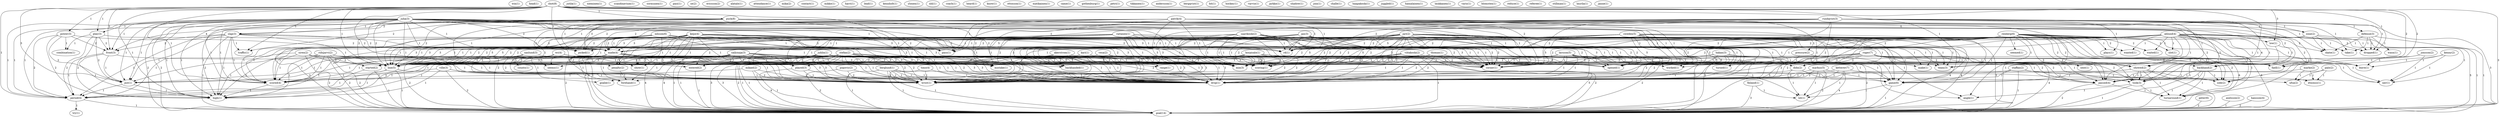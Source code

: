 digraph G {
  win [ label="win(1)" ];
  head [ label="head(1)" ];
  shot [ label="shot(8)" ];
  puck [ label="puck(8)" ];
  low [ label="low(1)" ];
  power [ label="power(3)" ];
  play [ label="play(3)" ];
  front [ label="front(3)" ];
  backhand [ label="backhand(2)" ];
  traffic [ label="traffic(1)" ];
  made [ label="made(4)" ];
  showed [ label="showed(2)" ];
  didn [ label="didn(2)" ];
  dropped [ label="dropped(1)" ];
  corner [ label="corner(1)" ];
  put [ label="put(1)" ];
  period [ label="period(4)" ];
  line [ label="line(5)" ];
  angle [ label="angle(1)" ];
  forehand [ label="forehand(1)" ];
  scored [ label="scored(4)" ];
  wrist [ label="wrist(1)" ];
  high [ label="high(1)" ];
  goal [ label="goal(14)" ];
  slap [ label="slap(3)" ];
  backhanded [ label="backhanded(1)" ];
  took [ label="took(3)" ];
  mistake [ label="mistake(1)" ];
  passed [ label="passed(4)" ];
  turnaround [ label="turnaround(1)" ];
  side [ label="side(2)" ];
  jutila [ label="jutila(1)" ];
  rundqvist [ label="rundqvist(3)" ];
  picked [ label="picked(1)" ];
  pass [ label="pass(1)" ];
  defense [ label="defense(3)" ];
  zone [ label="zone(2)" ];
  take [ label="take(1)" ];
  rd [ label="rd(1)" ];
  skate [ label="skate(1)" ];
  opened [ label="opened(1)" ];
  team [ label="team(3)" ];
  min [ label="min(3)" ];
  scoring [ label="scoring(1)" ];
  entered [ label="entered(2)" ];
  plays [ label="plays(1)" ];
  drop [ label="drop(1)" ];
  combination [ label="combination(1)" ];
  nilsson [ label="nilsson(6)" ];
  seems [ label="seems(1)" ];
  started [ label="started(2)" ];
  keijo [ label="keijo(2)" ];
  show [ label="show(1)" ];
  played [ label="played(3)" ];
  nieminen [ label="nieminen(1)" ];
  juha [ label="juha(1)" ];
  scandinavium [ label="scandinavium(1)" ];
  sormunen [ label="sormunen(1)" ];
  patrik [ label="patrik(4)" ];
  pasi [ label="pasi(1)" ];
  se [ label="se(2)" ];
  raitanen [ label="raitanen(1)" ];
  ericsson [ label="ericsson(2)" ];
  alatalo [ label="alatalo(1)" ];
  attendance [ label="attendance(1)" ];
  mika [ label="mika(2)" ];
  wasn [ label="wasn(1)" ];
  contact [ label="contact(1)" ];
  mikko [ label="mikko(1)" ];
  sweden [ label="sweden(1)" ];
  pressure [ label="pressure(2)" ];
  game [ label="game(6)" ];
  turned [ label="turned(1)" ];
  harri [ label="harri(1)" ];
  saarikoski [ label="saarikoski(2)" ];
  lead [ label="lead(1)" ];
  jan [ label="jan(3)" ];
  worked [ label="worked(1)" ];
  renberg [ label="renberg(2)" ];
  wanted [ label="wanted(1)" ];
  waited [ label="waited(1)" ];
  seemed [ label="seemed(1)" ];
  slot [ label="slot(1)" ];
  kennholt [ label="kennholt(1)" ];
  ylonen [ label="ylonen(1)" ];
  jari [ label="jari(2)" ];
  make [ label="make(1)" ];
  nhl [ label="nhl(1)" ];
  range [ label="range(1)" ];
  penalty [ label="penalty(2)" ];
  ahlund [ label="ahlund(4)" ];
  leave [ label="leave(1)" ];
  faell [ label="faell(1)" ];
  ner [ label="ner(1)" ];
  coach [ label="coach(1)" ];
  thomas [ label="thomas(1)" ];
  heard [ label="heard(1)" ];
  viitakoski [ label="viitakoski(2)" ];
  jari [ label="jari(2)" ];
  know [ label="know(1)" ];
  stefan [ label="stefan(5)" ];
  wc [ label="wc(4)" ];
  counts [ label="counts(1)" ];
  goalie [ label="goalie(1)" ];
  lot [ label="lot(1)" ];
  roger [ label="roger(7)" ];
  sent [ label="sent(1)" ];
  larsson [ label="larsson(5)" ];
  ottosson [ label="ottosson(1)" ];
  juha [ label="juha(3)" ];
  matikainen [ label="matikainen(1)" ];
  came [ label="came(1)" ];
  sailynoja [ label="sailynoja(2)" ];
  gothenburg [ label="gothenburg(1)" ];
  petri [ label="petri(1)" ];
  palo [ label="palo(2)" ];
  ufsa [ label="ufsa(2)" ];
  etxonss [ label="etxonss(1)" ];
  juhlin [ label="juhlin(3)" ];
  vesa [ label="vesa(2)" ];
  tikkanen [ label="tikkanen(1)" ];
  sailynoja [ label="sailynoja(3)" ];
  andersson [ label="andersson(1)" ];
  korpisalo [ label="korpisalo(1)" ];
  bergqvist [ label="bergqvist(1)" ];
  bit [ label="bit(1)" ];
  kari [ label="kari(1)" ];
  hockey [ label="hockey(1)" ];
  kenny [ label="kenny(2)" ];
  varvio [ label="varvio(1)" ];
  hakan [ label="hakan(3)" ];
  jarkko [ label="jarkko(1)" ];
  jonsson [ label="jonsson(2)" ];
  keijo [ label="keijo(4)" ];
  akerstrom [ label="akerstrom(1)" ];
  try [ label="try(1)" ];
  naslund [ label="naslund(3)" ];
  riihijarvi [ label="riihijarvi(1)" ];
  stefan [ label="stefan(2)" ];
  shadow [ label="shadow(1)" ];
  sweden [ label="sweden(5)" ];
  join [ label="join(1)" ];
  siren [ label="siren(2)" ];
  marko [ label="marko(2)" ];
  ville [ label="ville(3)" ];
  markus [ label="markus(5)" ];
  challe [ label="challe(1)" ];
  juhlin [ label="juhlin(1)" ];
  popovic [ label="popovic(2)" ];
  berglund [ label="berglund(1)" ];
  haapakoski [ label="haapakoski(1)" ];
  staffan [ label="staffan(2)" ];
  juggled [ label="juggled(1)" ];
  hamalainen [ label="hamalainen(1)" ];
  timo [ label="timo(4)" ];
  laukkanen [ label="laukkanen(1)" ];
  varis [ label="varis(1)" ];
  mikael [ label="mikael(2)" ];
  blomsten [ label="blomsten(1)" ];
  reduce [ label="reduce(1)" ];
  referee [ label="referee(1)" ];
  riihijarvi [ label="riihijarvi(2)" ];
  renberg [ label="renberg(6)" ];
  stillman [ label="stillman(1)" ];
  berglund [ label="berglund(1)" ];
  ketterer [ label="ketterer(7)" ];
  peter [ label="peter(6)" ];
  finland [ label="finland(1)" ];
  axelsson [ label="axelsson(2)" ];
  hansson [ label="hansson(4)" ];
  laurila [ label="laurila(1)" ];
  janne [ label="janne(1)" ];
  shot -> puck [ label="1" ];
  shot -> low [ label="3" ];
  shot -> power [ label="1" ];
  shot -> play [ label="1" ];
  shot -> front [ label="2" ];
  shot -> backhand [ label="2" ];
  shot -> traffic [ label="1" ];
  shot -> made [ label="1" ];
  shot -> showed [ label="2" ];
  shot -> didn [ label="1" ];
  shot -> dropped [ label="1" ];
  shot -> corner [ label="2" ];
  shot -> put [ label="3" ];
  shot -> period [ label="1" ];
  shot -> line [ label="1" ];
  shot -> angle [ label="1" ];
  shot -> forehand [ label="2" ];
  shot -> scored [ label="1" ];
  shot -> wrist [ label="2" ];
  shot -> high [ label="1" ];
  shot -> goal [ label="3" ];
  puck -> low [ label="4" ];
  puck -> slap [ label="2" ];
  puck -> front [ label="4" ];
  puck -> backhand [ label="2" ];
  puck -> traffic [ label="2" ];
  puck -> made [ label="1" ];
  puck -> backhanded [ label="2" ];
  puck -> didn [ label="2" ];
  puck -> took [ label="4" ];
  puck -> mistake [ label="1" ];
  puck -> period [ label="1" ];
  puck -> line [ label="2" ];
  puck -> passed [ label="2" ];
  puck -> turnaround [ label="2" ];
  puck -> side [ label="2" ];
  puck -> high [ label="1" ];
  puck -> goal [ label="2" ];
  low -> backhand [ label="1" ];
  low -> goal [ label="1" ];
  rundqvist -> picked [ label="2" ];
  rundqvist -> pass [ label="2" ];
  rundqvist -> defense [ label="1" ];
  rundqvist -> zone [ label="1" ];
  rundqvist -> take [ label="1" ];
  rundqvist -> made [ label="2" ];
  rundqvist -> rd [ label="2" ];
  rundqvist -> skate [ label="1" ];
  rundqvist -> opened [ label="2" ];
  rundqvist -> team [ label="1" ];
  rundqvist -> dropped [ label="1" ];
  rundqvist -> corner [ label="2" ];
  rundqvist -> min [ label="2" ];
  rundqvist -> scoring [ label="2" ];
  rundqvist -> line [ label="2" ];
  rundqvist -> passed [ label="1" ];
  rundqvist -> entered [ label="1" ];
  rundqvist -> plays [ label="1" ];
  rundqvist -> drop [ label="2" ];
  rundqvist -> wrist [ label="2" ];
  rundqvist -> goal [ label="3" ];
  power -> combination [ label="1" ];
  power -> front [ label="2" ];
  power -> made [ label="2" ];
  power -> put [ label="2" ];
  power -> period [ label="2" ];
  power -> high [ label="2" ];
  nilsson -> picked [ label="2" ];
  nilsson -> pass [ label="2" ];
  nilsson -> made [ label="2" ];
  nilsson -> rd [ label="2" ];
  nilsson -> seems [ label="1" ];
  nilsson -> started [ label="1" ];
  nilsson -> opened [ label="2" ];
  nilsson -> corner [ label="2" ];
  nilsson -> min [ label="2" ];
  nilsson -> scoring [ label="2" ];
  nilsson -> period [ label="1" ];
  nilsson -> line [ label="3" ];
  nilsson -> drop [ label="2" ];
  nilsson -> wrist [ label="2" ];
  nilsson -> goal [ label="3" ];
  keijo -> picked [ label="3" ];
  keijo -> pass [ label="3" ];
  keijo -> made [ label="3" ];
  keijo -> rd [ label="3" ];
  keijo -> started [ label="1" ];
  keijo -> opened [ label="3" ];
  keijo -> team [ label="1" ];
  keijo -> corner [ label="3" ];
  keijo -> min [ label="3" ];
  keijo -> scoring [ label="3" ];
  keijo -> line [ label="3" ];
  keijo -> show [ label="1" ];
  keijo -> played [ label="1" ];
  keijo -> drop [ label="3" ];
  keijo -> wrist [ label="3" ];
  keijo -> goal [ label="4" ];
  juha -> play [ label="1" ];
  juha -> picked [ label="1" ];
  juha -> slap [ label="1" ];
  juha -> pass [ label="1" ];
  juha -> front [ label="1" ];
  juha -> made [ label="2" ];
  juha -> rd [ label="1" ];
  juha -> opened [ label="1" ];
  juha -> corner [ label="1" ];
  juha -> put [ label="1" ];
  juha -> min [ label="1" ];
  juha -> scoring [ label="1" ];
  juha -> period [ label="1" ];
  juha -> line [ label="2" ];
  juha -> scored [ label="1" ];
  juha -> drop [ label="1" ];
  juha -> wrist [ label="1" ];
  juha -> high [ label="1" ];
  juha -> goal [ label="2" ];
  patrik -> picked [ label="1" ];
  patrik -> pass [ label="1" ];
  patrik -> zone [ label="2" ];
  patrik -> made [ label="3" ];
  patrik -> rd [ label="1" ];
  patrik -> opened [ label="1" ];
  patrik -> corner [ label="1" ];
  patrik -> mistake [ label="2" ];
  patrik -> min [ label="1" ];
  patrik -> scoring [ label="1" ];
  patrik -> line [ label="1" ];
  patrik -> passed [ label="2" ];
  patrik -> entered [ label="2" ];
  patrik -> drop [ label="1" ];
  patrik -> wrist [ label="1" ];
  patrik -> goal [ label="1" ];
  play -> combination [ label="1" ];
  play -> front [ label="2" ];
  play -> made [ label="2" ];
  play -> put [ label="2" ];
  play -> period [ label="2" ];
  play -> high [ label="2" ];
  slap -> front [ label="2" ];
  slap -> traffic [ label="1" ];
  slap -> made [ label="1" ];
  slap -> didn [ label="1" ];
  slap -> put [ label="1" ];
  slap -> period [ label="1" ];
  slap -> line [ label="1" ];
  slap -> angle [ label="1" ];
  slap -> scored [ label="1" ];
  slap -> high [ label="1" ];
  slap -> goal [ label="1" ];
  raitanen -> pass [ label="1" ];
  raitanen -> made [ label="1" ];
  raitanen -> rd [ label="1" ];
  raitanen -> opened [ label="1" ];
  raitanen -> corner [ label="1" ];
  raitanen -> min [ label="1" ];
  raitanen -> scoring [ label="1" ];
  raitanen -> line [ label="1" ];
  raitanen -> drop [ label="1" ];
  raitanen -> wrist [ label="1" ];
  raitanen -> goal [ label="1" ];
  defense -> take [ label="1" ];
  defense -> skate [ label="1" ];
  defense -> dropped [ label="1" ];
  defense -> wasn [ label="1" ];
  defense -> goal [ label="1" ];
  zone -> take [ label="1" ];
  zone -> made [ label="1" ];
  zone -> skate [ label="1" ];
  zone -> dropped [ label="1" ];
  zone -> mistake [ label="1" ];
  zone -> goal [ label="1" ];
  sweden -> pressure [ label="1" ];
  sweden -> made [ label="5" ];
  sweden -> rd [ label="5" ];
  sweden -> opened [ label="5" ];
  sweden -> corner [ label="5" ];
  sweden -> min [ label="5" ];
  sweden -> scoring [ label="5" ];
  sweden -> line [ label="5" ];
  sweden -> game [ label="1" ];
  sweden -> drop [ label="5" ];
  sweden -> wrist [ label="5" ];
  sweden -> goal [ label="5" ];
  sweden -> turned [ label="1" ];
  front -> backhanded [ label="1" ];
  front -> put [ label="1" ];
  front -> period [ label="1" ];
  front -> high [ label="1" ];
  saarikoski -> made [ label="1" ];
  saarikoski -> rd [ label="1" ];
  saarikoski -> opened [ label="1" ];
  saarikoski -> corner [ label="1" ];
  saarikoski -> min [ label="1" ];
  saarikoski -> scoring [ label="1" ];
  saarikoski -> line [ label="1" ];
  saarikoski -> drop [ label="1" ];
  saarikoski -> wrist [ label="1" ];
  saarikoski -> goal [ label="1" ];
  jan -> made [ label="1" ];
  jan -> rd [ label="1" ];
  jan -> backhanded [ label="1" ];
  jan -> opened [ label="1" ];
  jan -> corner [ label="1" ];
  jan -> min [ label="1" ];
  jan -> scoring [ label="1" ];
  jan -> line [ label="1" ];
  jan -> passed [ label="1" ];
  jan -> worked [ label="1" ];
  jan -> drop [ label="1" ];
  jan -> wrist [ label="1" ];
  jan -> goal [ label="2" ];
  renberg -> backhand [ label="2" ];
  renberg -> made [ label="2" ];
  renberg -> rd [ label="2" ];
  renberg -> backhanded [ label="1" ];
  renberg -> wanted [ label="2" ];
  renberg -> showed [ label="2" ];
  renberg -> opened [ label="2" ];
  renberg -> team [ label="1" ];
  renberg -> waited [ label="2" ];
  renberg -> corner [ label="2" ];
  renberg -> took [ label="2" ];
  renberg -> min [ label="2" ];
  renberg -> scoring [ label="2" ];
  renberg -> line [ label="2" ];
  renberg -> passed [ label="3" ];
  renberg -> turnaround [ label="2" ];
  renberg -> game [ label="1" ];
  renberg -> plays [ label="1" ];
  renberg -> seemed [ label="1" ];
  renberg -> worked [ label="1" ];
  renberg -> slot [ label="2" ];
  renberg -> scored [ label="1" ];
  renberg -> drop [ label="2" ];
  renberg -> wrist [ label="2" ];
  renberg -> side [ label="2" ];
  renberg -> goal [ label="6" ];
  pressure -> game [ label="1" ];
  pressure -> turned [ label="1" ];
  backhand -> took [ label="1" ];
  backhand -> passed [ label="1" ];
  backhand -> turnaround [ label="1" ];
  backhand -> side [ label="1" ];
  backhand -> goal [ label="1" ];
  jari -> made [ label="2" ];
  jari -> rd [ label="2" ];
  jari -> opened [ label="2" ];
  jari -> team [ label="1" ];
  jari -> corner [ label="2" ];
  jari -> min [ label="2" ];
  jari -> scoring [ label="2" ];
  jari -> make [ label="1" ];
  jari -> line [ label="2" ];
  jari -> game [ label="1" ];
  jari -> played [ label="1" ];
  jari -> scored [ label="1" ];
  jari -> drop [ label="2" ];
  jari -> wrist [ label="2" ];
  jari -> goal [ label="4" ];
  made -> showed [ label="1" ];
  made -> corner [ label="1" ];
  made -> range [ label="1" ];
  made -> put [ label="2" ];
  made -> mistake [ label="1" ];
  made -> penalty [ label="1" ];
  made -> period [ label="1" ];
  made -> line [ label="1" ];
  made -> forehand [ label="1" ];
  made -> scored [ label="1" ];
  made -> drop [ label="1" ];
  made -> wrist [ label="1" ];
  made -> high [ label="2" ];
  made -> goal [ label="2" ];
  ahlund -> rd [ label="2" ];
  ahlund -> skate [ label="2" ];
  ahlund -> wanted [ label="1" ];
  ahlund -> showed [ label="1" ];
  ahlund -> opened [ label="2" ];
  ahlund -> dropped [ label="2" ];
  ahlund -> waited [ label="1" ];
  ahlund -> corner [ label="2" ];
  ahlund -> took [ label="1" ];
  ahlund -> min [ label="2" ];
  ahlund -> scoring [ label="2" ];
  ahlund -> leave [ label="1" ];
  ahlund -> line [ label="2" ];
  ahlund -> passed [ label="3" ];
  ahlund -> faell [ label="1" ];
  ahlund -> turnaround [ label="1" ];
  ahlund -> entered [ label="2" ];
  ahlund -> ner [ label="1" ];
  ahlund -> slot [ label="1" ];
  ahlund -> drop [ label="2" ];
  ahlund -> wrist [ label="2" ];
  ahlund -> side [ label="1" ];
  ahlund -> goal [ label="5" ];
  thomas -> opened [ label="2" ];
  thomas -> corner [ label="2" ];
  thomas -> min [ label="2" ];
  thomas -> scoring [ label="2" ];
  thomas -> line [ label="2" ];
  thomas -> drop [ label="2" ];
  thomas -> wrist [ label="2" ];
  thomas -> goal [ label="2" ];
  viitakoski -> opened [ label="1" ];
  viitakoski -> corner [ label="1" ];
  viitakoski -> min [ label="1" ];
  viitakoski -> scoring [ label="1" ];
  viitakoski -> line [ label="1" ];
  viitakoski -> drop [ label="1" ];
  viitakoski -> wrist [ label="1" ];
  viitakoski -> goal [ label="1" ];
  jari -> opened [ label="2" ];
  jari -> team [ label="1" ];
  jari -> corner [ label="2" ];
  jari -> min [ label="2" ];
  jari -> scoring [ label="2" ];
  jari -> make [ label="1" ];
  jari -> line [ label="2" ];
  jari -> game [ label="1" ];
  jari -> played [ label="1" ];
  jari -> scored [ label="1" ];
  jari -> drop [ label="2" ];
  jari -> wrist [ label="2" ];
  jari -> goal [ label="4" ];
  stefan -> started [ label="1" ];
  stefan -> opened [ label="2" ];
  stefan -> corner [ label="2" ];
  stefan -> mistake [ label="2" ];
  stefan -> min [ label="2" ];
  stefan -> scoring [ label="2" ];
  stefan -> period [ label="1" ];
  stefan -> line [ label="2" ];
  stefan -> passed [ label="2" ];
  stefan -> entered [ label="2" ];
  stefan -> drop [ label="2" ];
  stefan -> wrist [ label="2" ];
  stefan -> goal [ label="3" ];
  wc -> seems [ label="1" ];
  wc -> didn [ label="1" ];
  wc -> counts [ label="1" ];
  wc -> goalie [ label="1" ];
  wc -> line [ label="1" ];
  wc -> game [ label="1" ];
  wc -> lot [ label="1" ];
  roger -> sent [ label="2" ];
  roger -> opened [ label="2" ];
  roger -> didn [ label="2" ];
  roger -> corner [ label="2" ];
  roger -> took [ label="2" ];
  roger -> min [ label="2" ];
  roger -> scoring [ label="2" ];
  roger -> leave [ label="1" ];
  roger -> line [ label="4" ];
  roger -> faell [ label="1" ];
  roger -> ner [ label="1" ];
  roger -> drop [ label="2" ];
  roger -> wrist [ label="2" ];
  roger -> goal [ label="4" ];
  larsson -> seems [ label="1" ];
  larsson -> opened [ label="1" ];
  larsson -> corner [ label="1" ];
  larsson -> min [ label="1" ];
  larsson -> scoring [ label="1" ];
  larsson -> line [ label="2" ];
  larsson -> passed [ label="1" ];
  larsson -> worked [ label="1" ];
  larsson -> drop [ label="1" ];
  larsson -> wrist [ label="1" ];
  larsson -> goal [ label="2" ];
  juha -> opened [ label="1" ];
  juha -> corner [ label="1" ];
  juha -> put [ label="1" ];
  juha -> min [ label="1" ];
  juha -> scoring [ label="1" ];
  juha -> period [ label="1" ];
  juha -> line [ label="2" ];
  juha -> scored [ label="1" ];
  juha -> drop [ label="1" ];
  juha -> wrist [ label="1" ];
  juha -> high [ label="1" ];
  juha -> goal [ label="2" ];
  sailynoja -> started [ label="1" ];
  sailynoja -> showed [ label="1" ];
  sailynoja -> opened [ label="3" ];
  sailynoja -> team [ label="1" ];
  sailynoja -> corner [ label="3" ];
  sailynoja -> put [ label="1" ];
  sailynoja -> penalty [ label="1" ];
  sailynoja -> min [ label="3" ];
  sailynoja -> scoring [ label="3" ];
  sailynoja -> line [ label="3" ];
  sailynoja -> show [ label="1" ];
  sailynoja -> played [ label="1" ];
  sailynoja -> forehand [ label="1" ];
  sailynoja -> drop [ label="3" ];
  sailynoja -> wrist [ label="3" ];
  sailynoja -> goal [ label="4" ];
  started -> period [ label="1" ];
  started -> goal [ label="1" ];
  palo -> game [ label="1" ];
  palo -> ufsa [ label="1" ];
  palo -> etxonss [ label="1" ];
  showed -> put [ label="1" ];
  showed -> took [ label="1" ];
  showed -> passed [ label="1" ];
  showed -> turnaround [ label="1" ];
  showed -> forehand [ label="1" ];
  showed -> side [ label="1" ];
  showed -> goal [ label="1" ];
  didn -> goalie [ label="1" ];
  didn -> game [ label="1" ];
  didn -> lot [ label="1" ];
  juhlin -> corner [ label="1" ];
  juhlin -> mistake [ label="1" ];
  juhlin -> min [ label="1" ];
  juhlin -> scoring [ label="1" ];
  juhlin -> line [ label="2" ];
  juhlin -> passed [ label="1" ];
  juhlin -> entered [ label="1" ];
  juhlin -> drop [ label="1" ];
  juhlin -> wrist [ label="1" ];
  juhlin -> goal [ label="1" ];
  vesa -> min [ label="1" ];
  vesa -> scoring [ label="1" ];
  vesa -> line [ label="1" ];
  vesa -> drop [ label="1" ];
  vesa -> wrist [ label="1" ];
  vesa -> goal [ label="1" ];
  sailynoja -> put [ label="1" ];
  sailynoja -> penalty [ label="1" ];
  sailynoja -> min [ label="3" ];
  sailynoja -> scoring [ label="3" ];
  sailynoja -> line [ label="3" ];
  sailynoja -> show [ label="1" ];
  sailynoja -> played [ label="1" ];
  sailynoja -> forehand [ label="1" ];
  sailynoja -> drop [ label="3" ];
  sailynoja -> wrist [ label="3" ];
  sailynoja -> goal [ label="4" ];
  korpisalo -> range [ label="1" ];
  korpisalo -> took [ label="1" ];
  korpisalo -> min [ label="2" ];
  korpisalo -> scoring [ label="2" ];
  korpisalo -> make [ label="1" ];
  korpisalo -> line [ label="2" ];
  korpisalo -> game [ label="1" ];
  korpisalo -> played [ label="1" ];
  korpisalo -> angle [ label="1" ];
  korpisalo -> scored [ label="1" ];
  korpisalo -> drop [ label="2" ];
  korpisalo -> wrist [ label="2" ];
  korpisalo -> high [ label="1" ];
  korpisalo -> goal [ label="5" ];
  kari -> min [ label="1" ];
  kari -> scoring [ label="1" ];
  kari -> line [ label="1" ];
  kari -> drop [ label="1" ];
  kari -> wrist [ label="1" ];
  kari -> goal [ label="1" ];
  kenny -> leave [ label="1" ];
  kenny -> faell [ label="1" ];
  kenny -> ner [ label="1" ];
  hakan -> min [ label="2" ];
  hakan -> scoring [ label="2" ];
  hakan -> leave [ label="1" ];
  hakan -> line [ label="2" ];
  hakan -> faell [ label="1" ];
  hakan -> ner [ label="1" ];
  hakan -> drop [ label="2" ];
  hakan -> wrist [ label="2" ];
  hakan -> goal [ label="2" ];
  put -> period [ label="1" ];
  put -> high [ label="1" ];
  jonsson -> leave [ label="1" ];
  jonsson -> faell [ label="1" ];
  jonsson -> ner [ label="1" ];
  keijo -> min [ label="3" ];
  keijo -> scoring [ label="3" ];
  keijo -> line [ label="3" ];
  keijo -> show [ label="1" ];
  keijo -> played [ label="1" ];
  keijo -> drop [ label="3" ];
  keijo -> wrist [ label="3" ];
  keijo -> goal [ label="4" ];
  took -> turnaround [ label="1" ];
  took -> angle [ label="1" ];
  took -> goal [ label="1" ];
  akerstrom -> min [ label="1" ];
  akerstrom -> scoring [ label="1" ];
  akerstrom -> line [ label="2" ];
  akerstrom -> drop [ label="1" ];
  akerstrom -> wrist [ label="1" ];
  akerstrom -> goal [ label="2" ];
  penalty -> forehand [ label="1" ];
  period -> try [ label="1" ];
  period -> goal [ label="1" ];
  naslund -> line [ label="2" ];
  naslund -> drop [ label="2" ];
  naslund -> wrist [ label="2" ];
  naslund -> goal [ label="2" ];
  riihijarvi -> line [ label="2" ];
  riihijarvi -> scored [ label="1" ];
  riihijarvi -> drop [ label="1" ];
  riihijarvi -> wrist [ label="1" ];
  riihijarvi -> high [ label="1" ];
  riihijarvi -> goal [ label="2" ];
  stefan -> line [ label="2" ];
  stefan -> passed [ label="2" ];
  stefan -> entered [ label="2" ];
  stefan -> drop [ label="2" ];
  stefan -> wrist [ label="2" ];
  stefan -> goal [ label="3" ];
  sweden -> line [ label="5" ];
  sweden -> game [ label="1" ];
  sweden -> drop [ label="5" ];
  sweden -> wrist [ label="5" ];
  sweden -> goal [ label="5" ];
  sweden -> turned [ label="1" ];
  siren -> line [ label="2" ];
  siren -> scored [ label="1" ];
  siren -> drop [ label="1" ];
  siren -> wrist [ label="1" ];
  siren -> high [ label="1" ];
  siren -> goal [ label="2" ];
  line -> scored [ label="1" ];
  line -> wrist [ label="1" ];
  line -> high [ label="1" ];
  line -> goal [ label="1" ];
  marko -> game [ label="1" ];
  marko -> ufsa [ label="1" ];
  marko -> etxonss [ label="1" ];
  passed -> turnaround [ label="1" ];
  passed -> goal [ label="2" ];
  ville -> scored [ label="1" ];
  ville -> drop [ label="1" ];
  ville -> wrist [ label="1" ];
  ville -> high [ label="1" ];
  ville -> goal [ label="2" ];
  markus -> game [ label="1" ];
  markus -> drop [ label="2" ];
  markus -> wrist [ label="2" ];
  markus -> lot [ label="1" ];
  markus -> goal [ label="2" ];
  juhlin -> entered [ label="1" ];
  juhlin -> drop [ label="1" ];
  juhlin -> wrist [ label="1" ];
  juhlin -> goal [ label="1" ];
  game -> lot [ label="1" ];
  game -> goal [ label="1" ];
  popovic -> drop [ label="2" ];
  popovic -> wrist [ label="2" ];
  popovic -> goal [ label="2" ];
  entered -> goal [ label="1" ];
  berglund -> ner [ label="1" ];
  berglund -> drop [ label="1" ];
  berglund -> wrist [ label="1" ];
  berglund -> goal [ label="1" ];
  played -> drop [ label="1" ];
  played -> wrist [ label="1" ];
  played -> goal [ label="1" ];
  staffan -> ufsa [ label="1" ];
  staffan -> drop [ label="1" ];
  staffan -> wrist [ label="1" ];
  staffan -> etxonss [ label="1" ];
  staffan -> goal [ label="1" ];
  timo -> drop [ label="1" ];
  timo -> wrist [ label="1" ];
  timo -> goal [ label="1" ];
  mikael -> scored [ label="1" ];
  mikael -> drop [ label="2" ];
  mikael -> wrist [ label="2" ];
  mikael -> goal [ label="4" ];
  riihijarvi -> scored [ label="1" ];
  riihijarvi -> drop [ label="1" ];
  riihijarvi -> wrist [ label="1" ];
  riihijarvi -> high [ label="1" ];
  riihijarvi -> goal [ label="2" ];
  renberg -> scored [ label="1" ];
  renberg -> drop [ label="2" ];
  renberg -> wrist [ label="2" ];
  renberg -> side [ label="2" ];
  renberg -> goal [ label="6" ];
  scored -> high [ label="1" ];
  berglund -> drop [ label="1" ];
  berglund -> wrist [ label="1" ];
  berglund -> goal [ label="1" ];
  ketterer -> drop [ label="1" ];
  ketterer -> wrist [ label="1" ];
  ketterer -> side [ label="1" ];
  ketterer -> lot [ label="1" ];
  ketterer -> goal [ label="4" ];
  peter -> goal [ label="2" ];
  finland -> lot [ label="1" ];
  finland -> goal [ label="3" ];
  axelsson -> goal [ label="1" ];
  hansson -> goal [ label="2" ];
}
